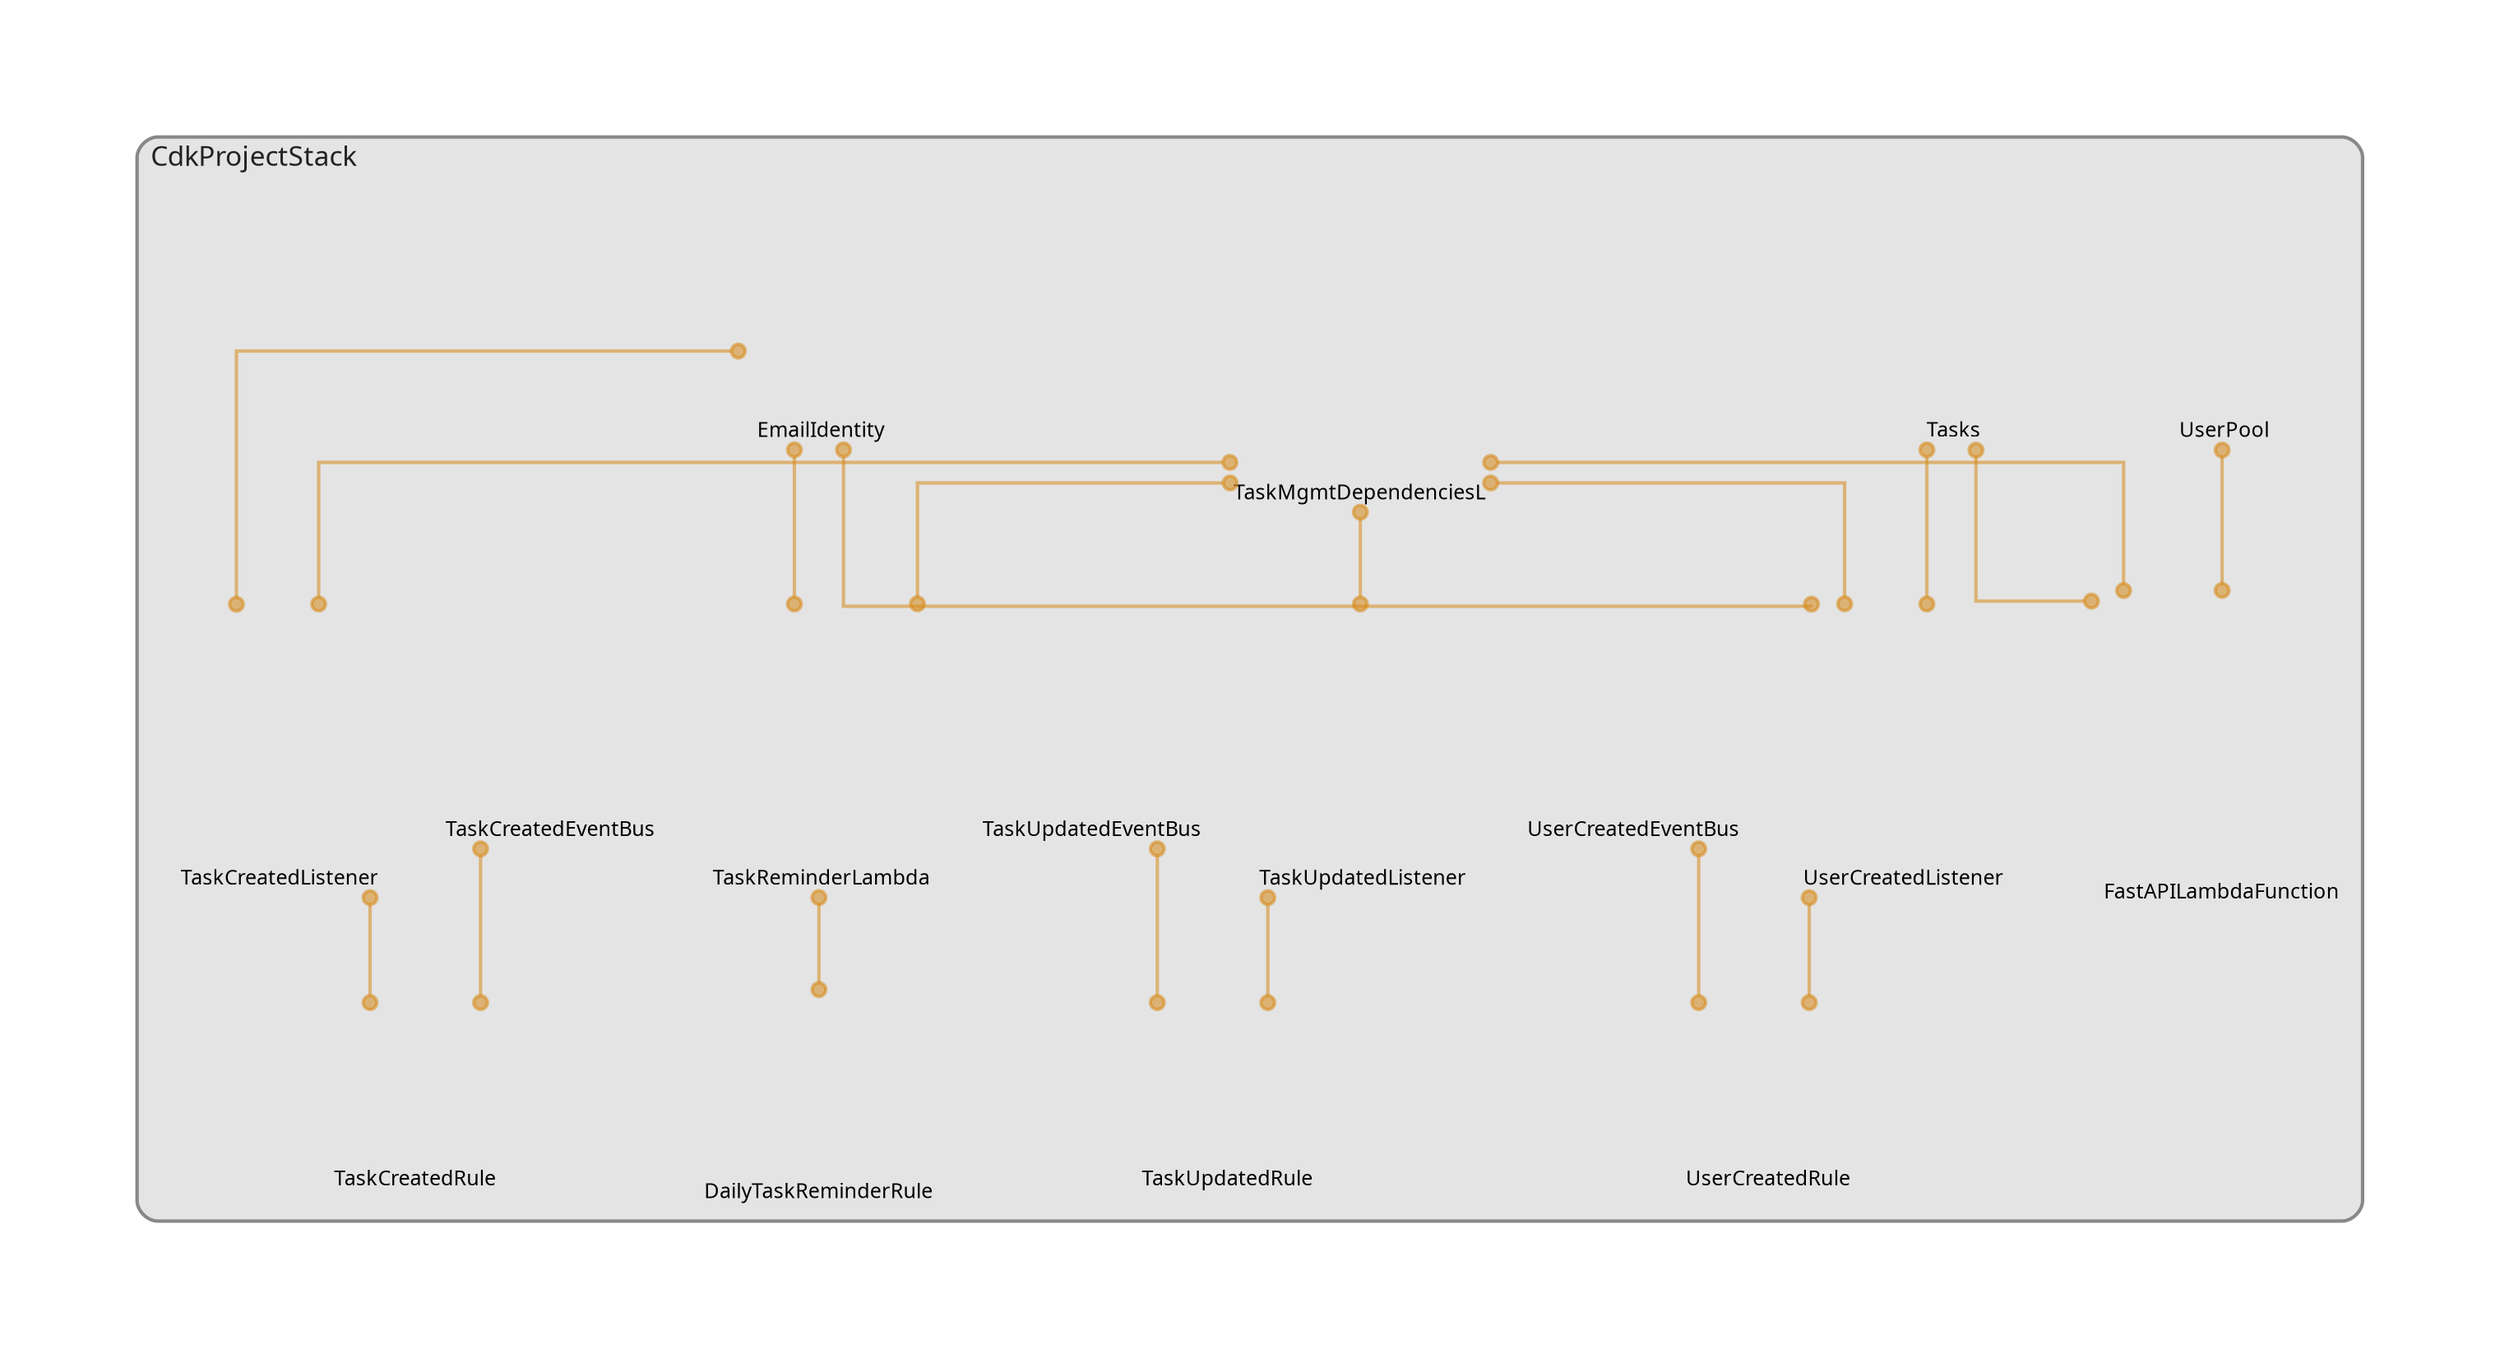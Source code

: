 digraph "Diagram" {
  splines = "ortho";
  pad = "1.0";
  nodesep = "0.60";
  ranksep = "0.75";
  fontname = "Sans-Serif";
  fontsize = "15";
  dpi = "200";
  rankdir = "BT";
  compound = "true";
  fontcolor = "#222222";
  edge [
    color = "#D5871488",
    penwidth = 2,
    arrowhead = "dot",
    arrowtail = "dot",
  ];
  node [
    shape = "box",
    style = "rounded",
    fixedsize = true,
    width = 1.7,
    height = 1.7,
    labelloc = "c",
    imagescale = true,
    fontname = "Sans-Serif",
    fontsize = 8,
    margin = 8,
  ];
  subgraph "CdkProjectStack" {
    subgraph "cluster-SubGraph.CdkProjectStack" {
      graph [
        label = "CdkProjectStack",
        labelloc = "b",
        labeljust = "l",
        margin = "10",
        fontsize = "16",
        penwidth = "2",
        pencolor = "#888888",
        style = "filled,rounded",
        fillcolor = "#e4e4e4",
      ];
      "CdkProjectStack/TaskMgmtDependenciesLayer" [
        label = "\nTaskMgmtDependenciesL",
        fontsize = 12,
        image = "/usr/local/lib/node_modules/cdk-dia/icons/aws/Service/Arch_Compute/64/Arch_AWS-Lambda_64@5x.png",
        imagescale = "true",
        imagepos = "tc",
        penwidth = "0",
        shape = "node",
        fixedsize = "true",
        labelloc = "b",
        width = 2,
        height = 2.4819999999999998,
      ];
      "CdkProjectStack/Tasks" [
        label = " Tasks",
        fontsize = 12,
        image = "/usr/local/lib/node_modules/cdk-dia/icons/aws/Service/Arch_Database/64/Arch_Amazon-DynamoDB_64@5x.png",
        imagescale = "true",
        imagepos = "tc",
        penwidth = "0",
        shape = "node",
        fixedsize = "true",
        labelloc = "b",
        width = 1.2,
        height = 1.466,
      ];
      "CdkProjectStack/UserPool" [
        label = " UserPool",
        fontsize = 12,
        image = "/usr/local/lib/node_modules/cdk-dia/icons/aws/Service/Arch_Security-Identity-Compliance/64/Arch_Amazon-Cognito_64.png",
        imagescale = "true",
        imagepos = "tc",
        penwidth = "0",
        shape = "node",
        fixedsize = "true",
        labelloc = "b",
        width = 1.2,
        height = 1.466,
      ];
      "CdkProjectStack/EmailIdentity" [
        label = " EmailIdentity",
        fontsize = 12,
        image = "/usr/local/lib/node_modules/cdk-dia/icons/aws/Service/Arch_Customer-Enagagement/64/Arch_AWS-Simple-Email-Service_64@5x.png",
        imagescale = "true",
        imagepos = "tc",
        penwidth = "0",
        shape = "node",
        fixedsize = "true",
        labelloc = "b",
        width = 1.2,
        height = 1.466,
      ];
      "CdkProjectStack/FastAPILambdaFunction" [
        label = "\nFastAPILambdaFunction",
        fontsize = 12,
        image = "/usr/local/lib/node_modules/cdk-dia/icons/aws/Service/Arch_Compute/64/Arch_AWS-Lambda_64@5x.png",
        imagescale = "true",
        imagepos = "tc",
        penwidth = "0",
        shape = "node",
        fixedsize = "true",
        labelloc = "b",
        width = 2,
        height = 2.4819999999999998,
      ];
      "CdkProjectStack/TaskCreatedEventBus" [
        label = " TaskCreatedEventBus",
        fontsize = 12,
        image = "/usr/local/lib/node_modules/cdk-dia/icons/aws/Service/Arch_App-Integration/Arch_64/Arch_Amazon-EventBridge_64@5x.png",
        imagescale = "true",
        imagepos = "tc",
        penwidth = "0",
        shape = "node",
        fixedsize = "true",
        labelloc = "b",
        width = 1.2,
        height = 1.466,
      ];
      "CdkProjectStack/TaskUpdatedEventBus" [
        label = " TaskUpdatedEventBus",
        fontsize = 12,
        image = "/usr/local/lib/node_modules/cdk-dia/icons/aws/Service/Arch_App-Integration/Arch_64/Arch_Amazon-EventBridge_64@5x.png",
        imagescale = "true",
        imagepos = "tc",
        penwidth = "0",
        shape = "node",
        fixedsize = "true",
        labelloc = "b",
        width = 1.2,
        height = 1.466,
      ];
      "CdkProjectStack/UserCreatedEventBus" [
        label = " UserCreatedEventBus",
        fontsize = 12,
        image = "/usr/local/lib/node_modules/cdk-dia/icons/aws/Service/Arch_App-Integration/Arch_64/Arch_Amazon-EventBridge_64@5x.png",
        imagescale = "true",
        imagepos = "tc",
        penwidth = "0",
        shape = "node",
        fixedsize = "true",
        labelloc = "b",
        width = 1.2,
        height = 1.466,
      ];
      "CdkProjectStack/UserCreatedListener" [
        label = " UserCreatedListener",
        fontsize = 12,
        image = "/usr/local/lib/node_modules/cdk-dia/icons/aws/Service/Arch_Compute/64/Arch_AWS-Lambda_64@5x.png",
        imagescale = "true",
        imagepos = "tc",
        penwidth = "0",
        shape = "node",
        fixedsize = "true",
        labelloc = "b",
        width = 2,
        height = 2.266,
      ];
      "CdkProjectStack/UserCreatedRule" [
        label = " UserCreatedRule",
        fontsize = 12,
        image = "/usr/local/lib/node_modules/cdk-dia/icons/aws/Service/Arch_App-Integration/Arch_64/Arch_Amazon-EventBridge_64@5x.png",
        imagescale = "true",
        imagepos = "tc",
        penwidth = "0",
        shape = "node",
        fixedsize = "true",
        labelloc = "b",
        width = 1.2,
        height = 1.466,
      ];
      "CdkProjectStack/TaskCreatedListener" [
        label = " TaskCreatedListener",
        fontsize = 12,
        image = "/usr/local/lib/node_modules/cdk-dia/icons/aws/Service/Arch_Compute/64/Arch_AWS-Lambda_64@5x.png",
        imagescale = "true",
        imagepos = "tc",
        penwidth = "0",
        shape = "node",
        fixedsize = "true",
        labelloc = "b",
        width = 2,
        height = 2.266,
      ];
      "CdkProjectStack/TaskCreatedRule" [
        label = " TaskCreatedRule",
        fontsize = 12,
        image = "/usr/local/lib/node_modules/cdk-dia/icons/aws/Service/Arch_App-Integration/Arch_64/Arch_Amazon-EventBridge_64@5x.png",
        imagescale = "true",
        imagepos = "tc",
        penwidth = "0",
        shape = "node",
        fixedsize = "true",
        labelloc = "b",
        width = 1.2,
        height = 1.466,
      ];
      "CdkProjectStack/TaskUpdatedListener" [
        label = " TaskUpdatedListener",
        fontsize = 12,
        image = "/usr/local/lib/node_modules/cdk-dia/icons/aws/Service/Arch_Compute/64/Arch_AWS-Lambda_64@5x.png",
        imagescale = "true",
        imagepos = "tc",
        penwidth = "0",
        shape = "node",
        fixedsize = "true",
        labelloc = "b",
        width = 2,
        height = 2.266,
      ];
      "CdkProjectStack/TaskUpdatedRule" [
        label = " TaskUpdatedRule",
        fontsize = 12,
        image = "/usr/local/lib/node_modules/cdk-dia/icons/aws/Service/Arch_App-Integration/Arch_64/Arch_Amazon-EventBridge_64@5x.png",
        imagescale = "true",
        imagepos = "tc",
        penwidth = "0",
        shape = "node",
        fixedsize = "true",
        labelloc = "b",
        width = 1.2,
        height = 1.466,
      ];
      "CdkProjectStack/TaskReminderLambda" [
        label = " TaskReminderLambda",
        fontsize = 12,
        image = "/usr/local/lib/node_modules/cdk-dia/icons/aws/Service/Arch_Compute/64/Arch_AWS-Lambda_64@5x.png",
        imagescale = "true",
        imagepos = "tc",
        penwidth = "0",
        shape = "node",
        fixedsize = "true",
        labelloc = "b",
        width = 2,
        height = 2.266,
      ];
      "CdkProjectStack/DailyTaskReminderRule" [
        label = "\nDailyTaskReminderRule",
        fontsize = 12,
        image = "/usr/local/lib/node_modules/cdk-dia/icons/aws/Service/Arch_App-Integration/Arch_64/Arch_Amazon-EventBridge_64@5x.png",
        imagescale = "true",
        imagepos = "tc",
        penwidth = "0",
        shape = "node",
        fixedsize = "true",
        labelloc = "b",
        width = 1.2,
        height = 1.682,
      ];
    }
  }
  "CdkProjectStack/FastAPILambdaFunction" -> "CdkProjectStack/TaskMgmtDependenciesLayer" [
    dir = "both",
  ];
  "CdkProjectStack/FastAPILambdaFunction" -> "CdkProjectStack/Tasks" [
    dir = "both",
  ];
  "CdkProjectStack/FastAPILambdaFunction" -> "CdkProjectStack/UserPool" [
    dir = "both",
  ];
  "CdkProjectStack/UserCreatedListener" -> "CdkProjectStack/TaskMgmtDependenciesLayer" [
    dir = "both",
  ];
  "CdkProjectStack/UserCreatedListener" -> "CdkProjectStack/Tasks" [
    dir = "both",
  ];
  "CdkProjectStack/UserCreatedListener" -> "CdkProjectStack/EmailIdentity" [
    dir = "both",
  ];
  "CdkProjectStack/UserCreatedRule" -> "CdkProjectStack/UserCreatedEventBus" [
    dir = "both",
  ];
  "CdkProjectStack/UserCreatedRule" -> "CdkProjectStack/UserCreatedListener" [
    dir = "both",
  ];
  "CdkProjectStack/TaskCreatedListener" -> "CdkProjectStack/TaskMgmtDependenciesLayer" [
    dir = "both",
  ];
  "CdkProjectStack/TaskCreatedListener" -> "CdkProjectStack/EmailIdentity" [
    dir = "both",
  ];
  "CdkProjectStack/TaskCreatedRule" -> "CdkProjectStack/TaskCreatedEventBus" [
    dir = "both",
  ];
  "CdkProjectStack/TaskCreatedRule" -> "CdkProjectStack/TaskCreatedListener" [
    dir = "both",
  ];
  "CdkProjectStack/TaskUpdatedListener" -> "CdkProjectStack/TaskMgmtDependenciesLayer" [
    dir = "both",
  ];
  "CdkProjectStack/TaskUpdatedRule" -> "CdkProjectStack/TaskUpdatedEventBus" [
    dir = "both",
  ];
  "CdkProjectStack/TaskUpdatedRule" -> "CdkProjectStack/TaskUpdatedListener" [
    dir = "both",
  ];
  "CdkProjectStack/TaskReminderLambda" -> "CdkProjectStack/TaskMgmtDependenciesLayer" [
    dir = "both",
  ];
  "CdkProjectStack/TaskReminderLambda" -> "CdkProjectStack/EmailIdentity" [
    dir = "both",
  ];
  "CdkProjectStack/DailyTaskReminderRule" -> "CdkProjectStack/TaskReminderLambda" [
    dir = "both",
  ];
}